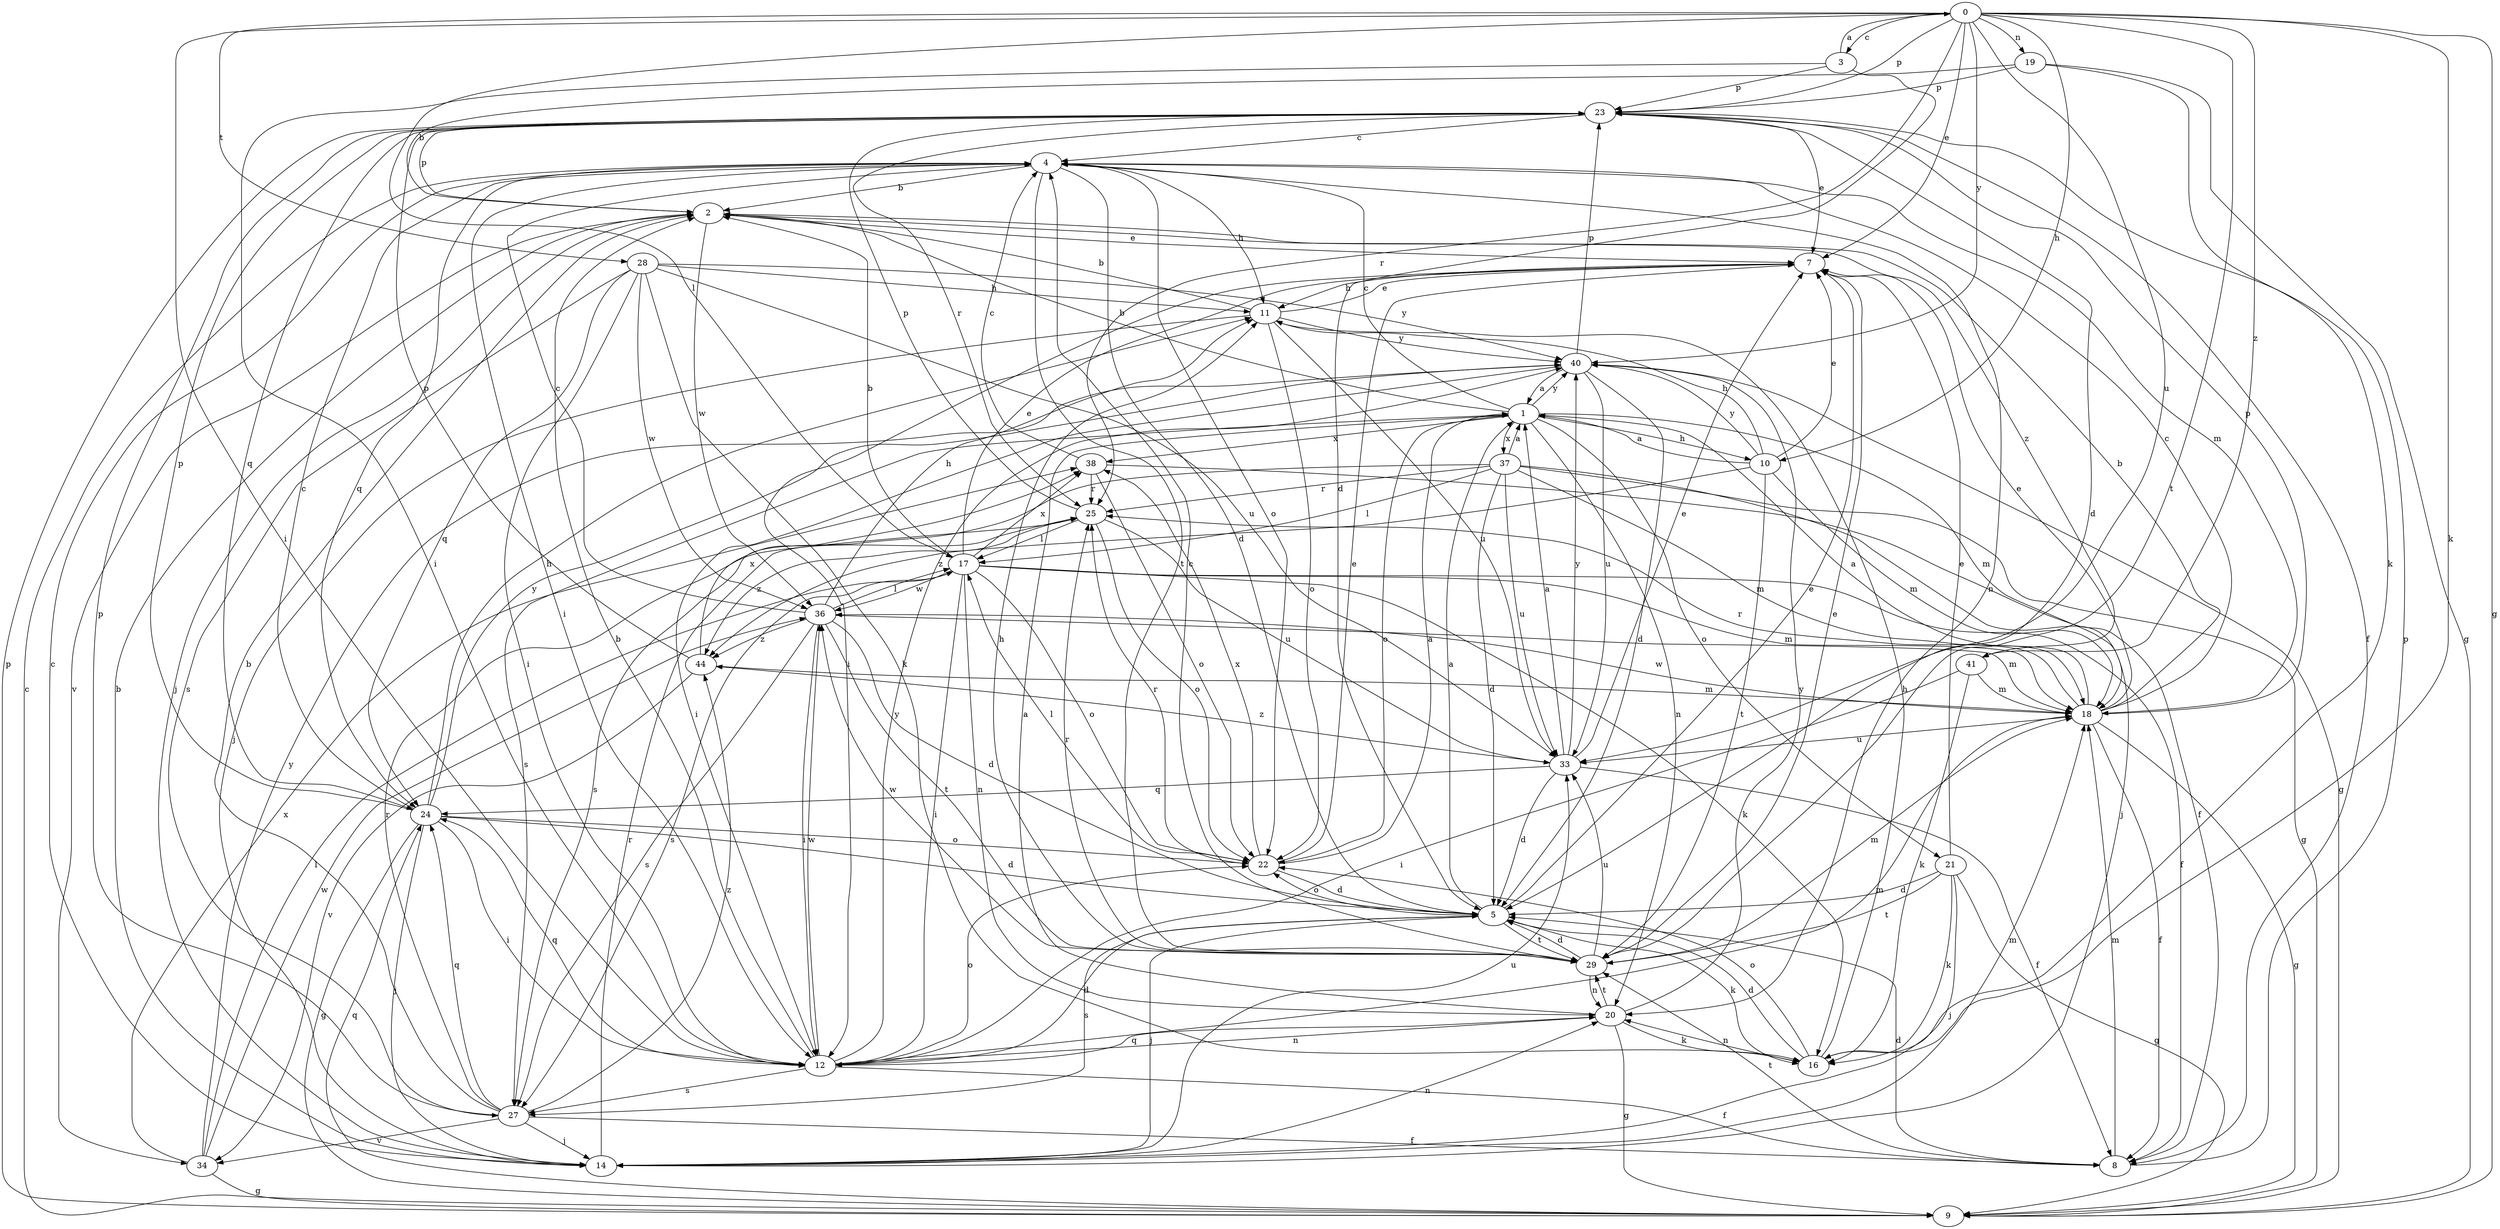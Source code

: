 strict digraph  {
0;
1;
2;
3;
4;
5;
7;
8;
9;
10;
11;
12;
14;
16;
17;
18;
19;
20;
21;
22;
23;
24;
25;
27;
28;
29;
33;
34;
36;
37;
38;
40;
41;
44;
0 -> 3  [label=c];
0 -> 7  [label=e];
0 -> 9  [label=g];
0 -> 10  [label=h];
0 -> 12  [label=i];
0 -> 16  [label=k];
0 -> 17  [label=l];
0 -> 19  [label=n];
0 -> 23  [label=p];
0 -> 25  [label=r];
0 -> 28  [label=t];
0 -> 29  [label=t];
0 -> 33  [label=u];
0 -> 40  [label=y];
0 -> 41  [label=z];
1 -> 2  [label=b];
1 -> 4  [label=c];
1 -> 10  [label=h];
1 -> 18  [label=m];
1 -> 20  [label=n];
1 -> 21  [label=o];
1 -> 22  [label=o];
1 -> 27  [label=s];
1 -> 37  [label=x];
1 -> 38  [label=x];
1 -> 40  [label=y];
2 -> 7  [label=e];
2 -> 14  [label=j];
2 -> 23  [label=p];
2 -> 34  [label=v];
2 -> 36  [label=w];
2 -> 41  [label=z];
3 -> 0  [label=a];
3 -> 5  [label=d];
3 -> 12  [label=i];
3 -> 23  [label=p];
4 -> 2  [label=b];
4 -> 5  [label=d];
4 -> 11  [label=h];
4 -> 12  [label=i];
4 -> 18  [label=m];
4 -> 20  [label=n];
4 -> 22  [label=o];
4 -> 24  [label=q];
4 -> 29  [label=t];
5 -> 1  [label=a];
5 -> 7  [label=e];
5 -> 14  [label=j];
5 -> 16  [label=k];
5 -> 22  [label=o];
5 -> 27  [label=s];
5 -> 29  [label=t];
7 -> 11  [label=h];
7 -> 12  [label=i];
8 -> 5  [label=d];
8 -> 18  [label=m];
8 -> 23  [label=p];
8 -> 29  [label=t];
9 -> 4  [label=c];
9 -> 23  [label=p];
9 -> 24  [label=q];
10 -> 1  [label=a];
10 -> 7  [label=e];
10 -> 11  [label=h];
10 -> 18  [label=m];
10 -> 29  [label=t];
10 -> 40  [label=y];
10 -> 44  [label=z];
11 -> 2  [label=b];
11 -> 7  [label=e];
11 -> 14  [label=j];
11 -> 22  [label=o];
11 -> 33  [label=u];
11 -> 40  [label=y];
12 -> 2  [label=b];
12 -> 5  [label=d];
12 -> 8  [label=f];
12 -> 18  [label=m];
12 -> 20  [label=n];
12 -> 22  [label=o];
12 -> 24  [label=q];
12 -> 27  [label=s];
12 -> 36  [label=w];
12 -> 40  [label=y];
14 -> 2  [label=b];
14 -> 4  [label=c];
14 -> 18  [label=m];
14 -> 20  [label=n];
14 -> 25  [label=r];
14 -> 33  [label=u];
16 -> 5  [label=d];
16 -> 11  [label=h];
16 -> 20  [label=n];
16 -> 22  [label=o];
17 -> 2  [label=b];
17 -> 7  [label=e];
17 -> 8  [label=f];
17 -> 12  [label=i];
17 -> 16  [label=k];
17 -> 18  [label=m];
17 -> 20  [label=n];
17 -> 22  [label=o];
17 -> 27  [label=s];
17 -> 36  [label=w];
17 -> 38  [label=x];
18 -> 1  [label=a];
18 -> 2  [label=b];
18 -> 4  [label=c];
18 -> 7  [label=e];
18 -> 8  [label=f];
18 -> 9  [label=g];
18 -> 23  [label=p];
18 -> 25  [label=r];
18 -> 33  [label=u];
18 -> 36  [label=w];
19 -> 2  [label=b];
19 -> 9  [label=g];
19 -> 16  [label=k];
19 -> 23  [label=p];
20 -> 1  [label=a];
20 -> 9  [label=g];
20 -> 16  [label=k];
20 -> 29  [label=t];
20 -> 40  [label=y];
20 -> 12  [label=q];
21 -> 5  [label=d];
21 -> 7  [label=e];
21 -> 9  [label=g];
21 -> 14  [label=j];
21 -> 16  [label=k];
21 -> 29  [label=t];
22 -> 1  [label=a];
22 -> 5  [label=d];
22 -> 7  [label=e];
22 -> 17  [label=l];
22 -> 25  [label=r];
22 -> 38  [label=x];
23 -> 4  [label=c];
23 -> 5  [label=d];
23 -> 7  [label=e];
23 -> 8  [label=f];
23 -> 24  [label=q];
23 -> 25  [label=r];
24 -> 4  [label=c];
24 -> 5  [label=d];
24 -> 9  [label=g];
24 -> 11  [label=h];
24 -> 12  [label=i];
24 -> 14  [label=j];
24 -> 22  [label=o];
24 -> 23  [label=p];
24 -> 40  [label=y];
25 -> 17  [label=l];
25 -> 22  [label=o];
25 -> 23  [label=p];
25 -> 33  [label=u];
25 -> 44  [label=z];
27 -> 2  [label=b];
27 -> 8  [label=f];
27 -> 14  [label=j];
27 -> 23  [label=p];
27 -> 24  [label=q];
27 -> 25  [label=r];
27 -> 34  [label=v];
27 -> 44  [label=z];
28 -> 11  [label=h];
28 -> 12  [label=i];
28 -> 16  [label=k];
28 -> 24  [label=q];
28 -> 27  [label=s];
28 -> 33  [label=u];
28 -> 36  [label=w];
28 -> 40  [label=y];
29 -> 4  [label=c];
29 -> 5  [label=d];
29 -> 7  [label=e];
29 -> 11  [label=h];
29 -> 18  [label=m];
29 -> 20  [label=n];
29 -> 25  [label=r];
29 -> 33  [label=u];
29 -> 36  [label=w];
33 -> 1  [label=a];
33 -> 5  [label=d];
33 -> 7  [label=e];
33 -> 8  [label=f];
33 -> 24  [label=q];
33 -> 40  [label=y];
33 -> 44  [label=z];
34 -> 9  [label=g];
34 -> 17  [label=l];
34 -> 36  [label=w];
34 -> 38  [label=x];
34 -> 40  [label=y];
36 -> 4  [label=c];
36 -> 5  [label=d];
36 -> 11  [label=h];
36 -> 12  [label=i];
36 -> 17  [label=l];
36 -> 18  [label=m];
36 -> 27  [label=s];
36 -> 29  [label=t];
36 -> 44  [label=z];
37 -> 1  [label=a];
37 -> 5  [label=d];
37 -> 9  [label=g];
37 -> 14  [label=j];
37 -> 17  [label=l];
37 -> 18  [label=m];
37 -> 25  [label=r];
37 -> 27  [label=s];
37 -> 33  [label=u];
38 -> 4  [label=c];
38 -> 8  [label=f];
38 -> 22  [label=o];
38 -> 25  [label=r];
40 -> 1  [label=a];
40 -> 5  [label=d];
40 -> 9  [label=g];
40 -> 12  [label=i];
40 -> 23  [label=p];
40 -> 33  [label=u];
41 -> 12  [label=i];
41 -> 16  [label=k];
41 -> 18  [label=m];
44 -> 18  [label=m];
44 -> 23  [label=p];
44 -> 34  [label=v];
44 -> 38  [label=x];
}
